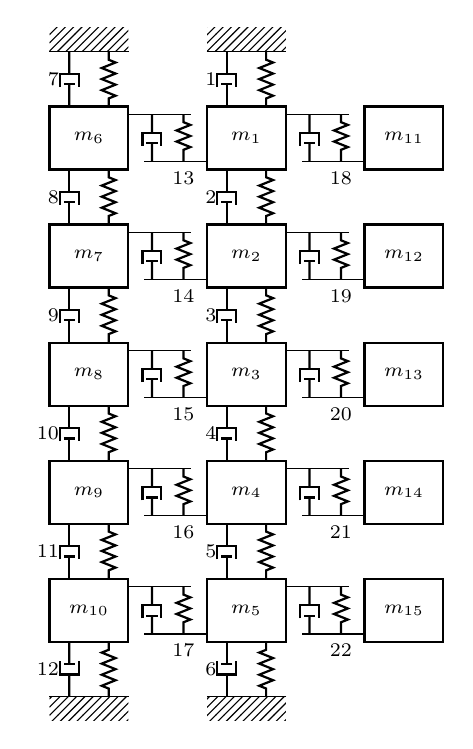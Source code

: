 \begin{tikzpicture}
\tikzstyle{spring}=[thick,decorate,decoration={zigzag,pre length=0.1cm,post length=0.1cm,segment length=4}]
 
\tikzstyle{damper}=[thick,decoration={markings,  
  mark connection node=dmp,
  mark=at position 0.5 with 
  {
    \node (dmp) [thick,inner sep=0pt,transform shape,rotate=-90,minimum width=8pt,minimum height=3pt,draw=none] {};
    \draw [thick] ($(dmp.north east)+(1pt,1pt)$) -- ($(dmp.south east)+(0pt,1pt)$) -- ($(dmp.south west)+(0pt,-1pt)$) -- ($(dmp.north west)+(1pt,-1pt)$);
    \draw [thick] ($(dmp.north)+(0,-2pt)$) -- ($(dmp.north)+(0,2pt)$);
  }
}, decorate]
 
\tikzstyle{ground}=[fill,pattern=north east lines,draw=none,minimum width=0.75cm,minimum height=0.3cm]

\begin{scope}

\node[draw,outer sep=0pt,thick] (M1) [minimum width=1cm, minimum height=0.8cm] {\scriptsize $m_1$};
\node[draw,outer sep=0pt,thick] (M2) at (0,-1.5) [minimum width=1cm, minimum height=0.8cm] {\scriptsize $m_2$};
\node[draw,outer sep=0pt,thick] (M3) at (0,-3.0) [minimum width=1cm, minimum height=0.8cm] {\scriptsize $m_3$};
\node[draw,outer sep=0pt,thick] (M4) at (0,-4.5) [minimum width=1cm, minimum height=0.8cm] {\scriptsize $m_4$};
\node[draw,outer sep=0pt,thick] (M5) at (0,-6.0) [minimum width=1cm, minimum height=0.8cm] {\scriptsize $m_5$};
\node[draw,outer sep=0pt,thick] (M6) at (-2,0) [minimum width=1cm, minimum height=0.8cm] {\scriptsize $m_6$};
\node[draw,outer sep=0pt,thick] (M7) at (-2,-1.5) [minimum width=1cm, minimum height=0.8cm] {\scriptsize $m_7$};
\node[draw,outer sep=0pt,thick] (M8) at (-2,-3.0) [minimum width=1cm, minimum height=0.8cm] {\scriptsize $m_8$};
\node[draw,outer sep=0pt,thick] (M9) at (-2,-4.5) [minimum width=1cm, minimum height=0.8cm] {\scriptsize $m_9$};
\node[draw,outer sep=0pt,thick] (M10) at (-2,-6.0) [minimum width=1cm, minimum height=0.8cm] {\scriptsize $m_{10}$};
\node[draw,outer sep=0pt,thick] (M11) at (2,0) [minimum width=1cm, minimum height=0.8cm] {\scriptsize $m_{11}$};
\node[draw,outer sep=0pt,thick] (M12) at (2,-1.5) [minimum width=1cm, minimum height=0.8cm] {\scriptsize $m_{12}$};
\node[draw,outer sep=0pt,thick] (M13) at (2,-3.0) [minimum width=1cm, minimum height=0.8cm] {\scriptsize $m_{13}$};
\node[draw,outer sep=0pt,thick] (M14) at (2,-4.5) [minimum width=1cm, minimum height=0.8cm] {\scriptsize $m_{14}$};
\node[draw,outer sep=0pt,thick] (M15) at (2,-6.0) [minimum width=1cm, minimum height=0.8cm] {\scriptsize $m_{15}$};

\node (wall1) [ground, rotate=180, minimum width=1cm,yshift=-1.25cm, xshift=2cm] {};
\node (wall2) [ground, rotate=180, minimum width=1cm,yshift=-1.25cm, xshift=0cm] {};
\node (wall3) [ground, minimum width=1cm,yshift=-7.25cm, xshift=-2cm] {};
\node (wall4) [ground, minimum width=1cm,yshift=-7.25cm, xshift=0cm] {};

\draw (wall1.north east) -- (wall1.north west);
\draw (wall2.north east) -- (wall2.north west);
\draw (wall3.north east) -- (wall3.north west);
\draw (wall4.north east) -- (wall4.north west);

\draw ($(M1.north east) + (0,-0.1)$) -- ($(M1.north east) + (0.8,-0.1)$);
\draw ($(M2.north east) + (0,-0.1)$) -- ($(M2.north east) + (0.8,-0.1)$);
\draw ($(M3.north east) + (0,-0.1)$) -- ($(M3.north east) + (0.8,-0.1)$);
\draw ($(M4.north east) + (0,-0.1)$) -- ($(M4.north east) + (0.8,-0.1)$);
\draw ($(M5.north east) + (0,-0.1)$) -- ($(M5.north east) + (0.8,-0.1)$);
\draw ($(M6.north east) + (0,-0.1)$) -- ($(M6.north east) + (0.8,-0.1)$);
\draw ($(M7.north east) + (0,-0.1)$) -- ($(M7.north east) + (0.8,-0.1)$);
\draw ($(M8.north east) + (0,-0.1)$) -- ($(M8.north east) + (0.8,-0.1)$);
\draw ($(M9.north east) + (0,-0.1)$) -- ($(M9.north east) + (0.8,-0.1)$);
\draw ($(M10.north east) + (0,-0.1)$) -- ($(M10.north east) + (0.8,-0.1)$);

\draw ($(M1.south west) + (0,0.1)$) -- ($(M1.south west) + (-0.8,0.1)$);
\draw ($(M2.south west) + (0,0.1)$) -- ($(M2.south west) + (-0.8,0.1)$);
\draw ($(M3.south west) + (0,0.1)$) -- ($(M3.south west) + (-0.8,0.1)$);
\draw ($(M4.south west) + (0,0.1)$) -- ($(M4.south west) + (-0.8,0.1)$);
\draw ($(M5.south west) + (0,0.1)$) -- ($(M5.south west) + (-0.8,0.1)$);
\draw ($(M11.south west) + (0,0.1)$) -- ($(M11.south west) + (-0.8,0.1)$);
\draw ($(M12.south west) + (0,0.1)$) -- ($(M12.south west) + (-0.8,0.1)$);
\draw ($(M13.south west) + (0,0.1)$) -- ($(M13.south west) + (-0.8,0.1)$);
\draw ($(M14.south west) + (0,0.1)$) -- ($(M14.south west) + (-0.8,0.1)$);
\draw ($(M15.south west) + (0,0.1)$) -- ($(M15.south west) + (-0.8,0.1)$);

\draw [spring] ($(M6.north east) + (0.7,-0.1)$) -- ($(M1.south west) + (-0.3,0.1)$) node [below] {\scriptsize ${13}$};
\draw [spring] ($(M7.north east) + (0.7,-0.1)$) -- ($(M2.south west) + (-0.3,0.1)$) node [below] {\scriptsize ${14}$};
\draw [spring] ($(M8.north east) + (0.7,-0.1)$) -- ($(M3.south west) + (-0.3,0.1)$) node [below] {\scriptsize ${15}$};
\draw [spring] ($(M9.north east) + (0.7,-0.1)$) -- ($(M4.south west) + (-0.3,0.1)$) node [below] {\scriptsize ${16}$};
\draw [spring] ($(M10.north east) + (0.7,-0.1)$) -- ($(M5.south west) + (-0.3,0.1)$) node [below] {\scriptsize ${17}$};
\draw [spring] ($(M1.north east) + (0.7,-0.1)$) -- ($(M11.south west) + (-0.3,0.1)$) node [below] {\scriptsize ${18}$};
\draw [spring] ($(M2.north east) + (0.7,-0.1)$) -- ($(M12.south west) + (-0.3,0.1)$) node [below] {\scriptsize ${19}$};
\draw [spring] ($(M3.north east) + (0.7,-0.1)$) -- ($(M13.south west) + (-0.3,0.1)$) node [below] {\scriptsize ${20}$};
\draw [spring] ($(M4.north east) + (0.7,-0.1)$) -- ($(M14.south west) + (-0.3,0.1)$) node [below] {\scriptsize ${21}$};
\draw [spring] ($(M5.north east) + (0.7,-0.1)$) -- ($(M15.south west) + (-0.3,0.1)$) node [below] {\scriptsize ${22}$};

\draw [spring] ($(M1.south) + (0.25,0)$) -- ($(M2.north) + (0.25,0)$) node [midway, right] {};
\draw [spring] ($(M2.south) + (0.25,0)$) -- ($(M3.north) + (0.25,0)$) node [midway, right] {};
\draw [spring] ($(M3.south) + (0.25,0)$) -- ($(M4.north) + (0.25,0)$) node [midway, right] {};
\draw [spring] ($(M4.south) + (0.25,0)$) -- ($(M5.north) + (0.25,0)$) node [midway, right] {};
\draw [spring] ($(M6.south) + (0.25,0)$) -- ($(M7.north) + (0.25,0)$) node [midway, right] {};
\draw [spring] ($(M7.south) + (0.25,0)$) -- ($(M8.north) + (0.25,0)$) node [midway, right] {};
\draw [spring] ($(M8.south) + (0.25,0)$) -- ($(M9.north) + (0.25,0)$) node [midway, right] {};
\draw [spring] ($(M9.south) + (0.25,0)$) -- ($(M10.north) + (0.25,0)$) node [midway, right] {};
\draw [spring] ($(wall1.north) + (0.25,0)$) -- ($(M6.north) + (0.25,0)$) node [midway, right] {};
\draw [spring] ($(wall2.north) + (0.25,0)$) -- ($(M1.north) + (0.25,0)$) node [midway, right] {};
\draw [spring] ($(wall3.north) + (0.25,0)$) -- ($(M10.south) + (0.25,0)$) node [midway, right] {};
\draw [spring] ($(wall4.north) + (0.25,0)$) -- ($(M5.south) + (0.25,0)$) node [midway, right] {};

\draw [damper] ($(M6.north east) + (0.3,-0.1)$)  -- ($(M1.south west) + (-0.7,0.1)$) node [below] {};
\draw [damper] ($(M7.north east) + (0.3,-0.1)$)  -- ($(M2.south west) + (-0.7,0.1)$) node [below] {};
\draw [damper] ($(M8.north east) + (0.3,-0.1)$)  -- ($(M3.south west) + (-0.7,0.1)$) node [below] {};
\draw [damper] ($(M9.north east) + (0.3,-0.1)$)  -- ($(M4.south west) + (-0.7,0.1)$) node [below] {};
\draw [damper] ($(M10.north east) + (0.3,-0.1)$) -- ($(M5.south west) + (-0.7,0.1)$) node [below] {};
\draw [damper] ($(M1.north east) + (0.3,-0.1)$)  -- ($(M11.south west) + (-0.7,0.1)$) node [below] {};
\draw [damper] ($(M2.north east) + (0.3,-0.1)$) -- ($(M12.south west) + (-0.7,0.1)$) node [below] {};
\draw [damper] ($(M3.north east) + (0.3,-0.1)$) -- ($(M13.south west) + (-0.7,0.1)$) node [below] {};
\draw [damper] ($(M4.north east) + (0.3,-0.1)$) -- ($(M14.south west) + (-0.7,0.1)$) node [below] {};
\draw [damper] ($(M5.north east) + (0.3,-0.1)$) -- ($(M15.south west) + (-0.7,0.1)$) node [below] {};

\draw [damper] ($(M1.south) + (-0.25,0)$) -- ($(M2.north) + (-0.25,0)$) node [midway, left] {\scriptsize $2$};
\draw [damper] ($(M2.south) + (-0.25,0)$) -- ($(M3.north) + (-0.25,0)$) node [midway, left] {\scriptsize $3$};
\draw [damper] ($(M3.south) + (-0.25,0)$) -- ($(M4.north) + (-0.25,0)$) node [midway, left] {\scriptsize $4$};
\draw [damper] ($(M4.south) + (-0.25,0)$) -- ($(M5.north) + (-0.25,0)$) node [midway, left] {\scriptsize $5$};
\draw [damper] ($(M6.south) + (-0.25,0)$) -- ($(M7.north) + (-0.25,0)$) node [midway, left] {\scriptsize $8$};
\draw [damper] ($(M7.south) + (-0.25,0)$) -- ($(M8.north) + (-0.25,0)$) node [midway, left] {\scriptsize $9$};
\draw [damper] ($(M8.south) + (-0.25,0)$) -- ($(M9.north) + (-0.25,0)$) node [midway, left] {\scriptsize ${10}$};
\draw [damper] ($(M9.south) + (-0.25,0)$) -- ($(M10.north) + (-0.25,0)$) node [midway, left] {\scriptsize ${11}$};
\draw [damper] ($(wall1.north) + (-0.25,0)$) -- ($(M6.north) + (-0.25,0)$) node [midway, left] {\scriptsize $7$};
\draw [damper] ($(wall2.north) + (-0.25,0)$) -- ($(M1.north) + (-0.25,0)$) node [midway, left] {\scriptsize $1$};
\draw [damper] ($(wall3.north) + (-0.25,0)$) -- ($(M10.south) + (-0.25,0)$) node [midway, left] {\scriptsize ${12}$};
\draw [damper] ($(wall4.north) + (-0.25,0)$) -- ($(M5.south) + (-0.25,0)$) node [midway, left] {\scriptsize $6$};

\end{scope}
\end{tikzpicture}